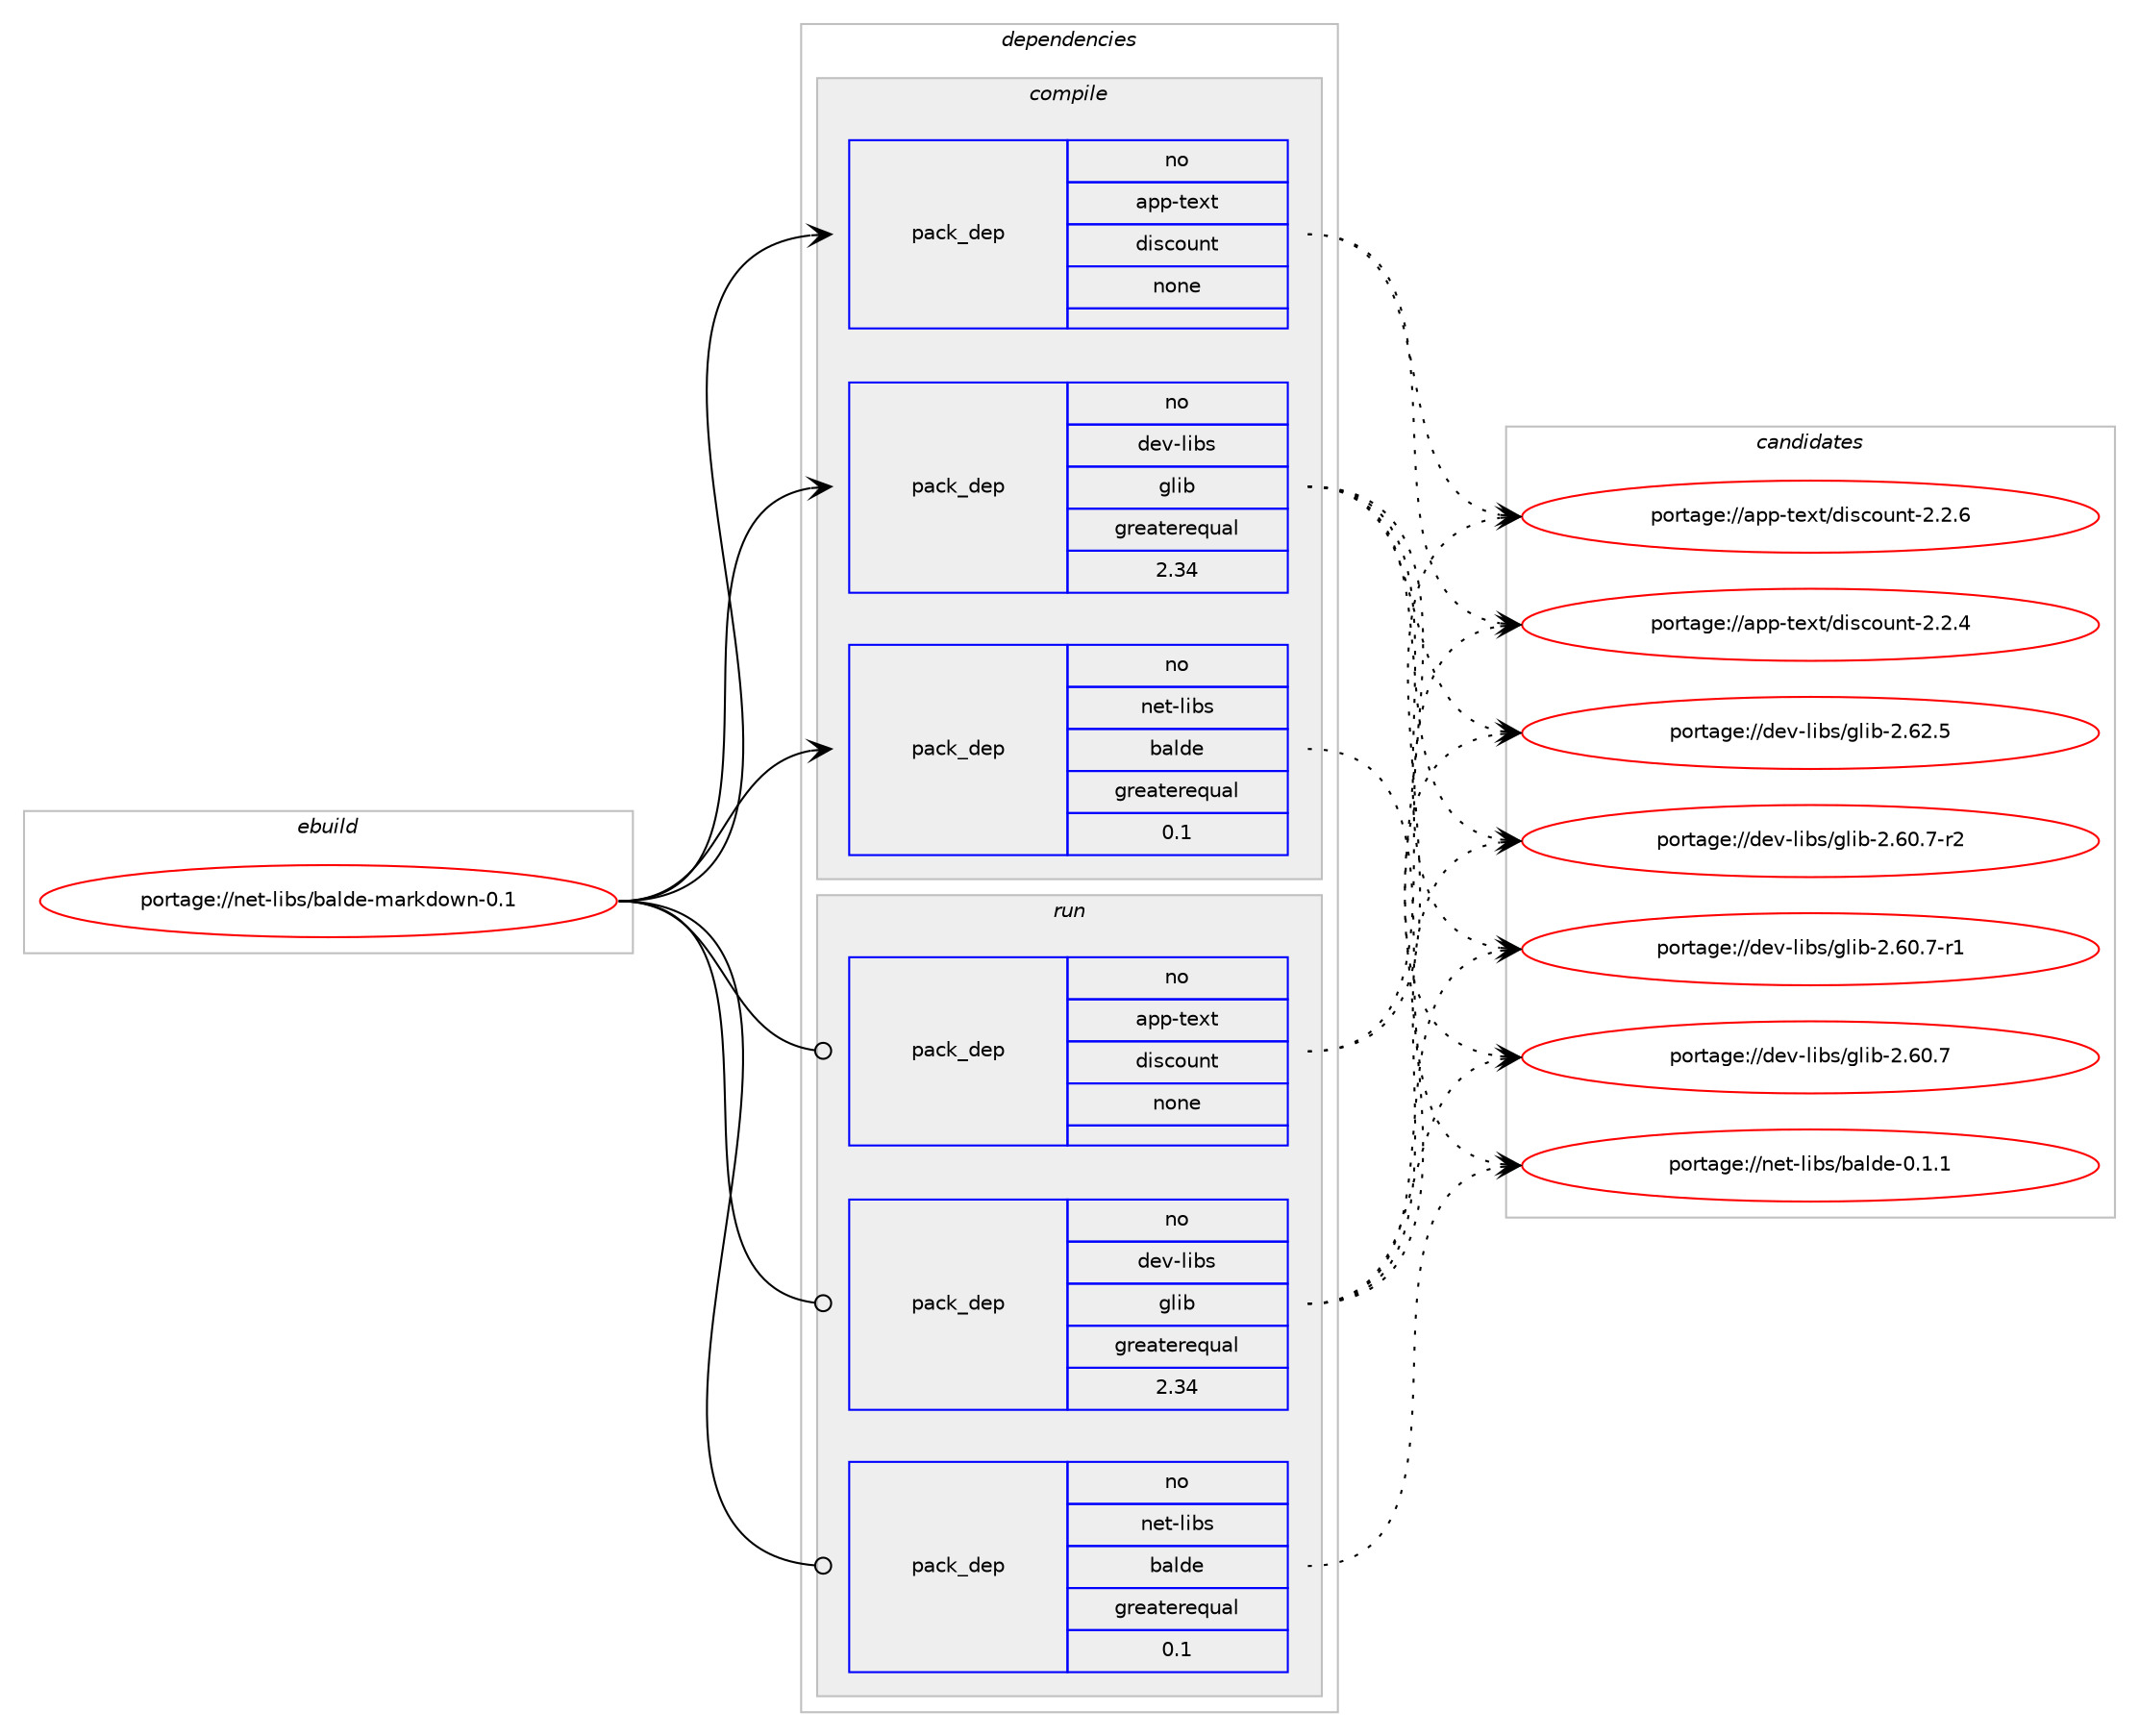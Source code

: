 digraph prolog {

# *************
# Graph options
# *************

newrank=true;
concentrate=true;
compound=true;
graph [rankdir=LR,fontname=Helvetica,fontsize=10,ranksep=1.5];#, ranksep=2.5, nodesep=0.2];
edge  [arrowhead=vee];
node  [fontname=Helvetica,fontsize=10];

# **********
# The ebuild
# **********

subgraph cluster_leftcol {
color=gray;
rank=same;
label=<<i>ebuild</i>>;
id [label="portage://net-libs/balde-markdown-0.1", color=red, width=4, href="../net-libs/balde-markdown-0.1.svg"];
}

# ****************
# The dependencies
# ****************

subgraph cluster_midcol {
color=gray;
label=<<i>dependencies</i>>;
subgraph cluster_compile {
fillcolor="#eeeeee";
style=filled;
label=<<i>compile</i>>;
subgraph pack46299 {
dependency59263 [label=<<TABLE BORDER="0" CELLBORDER="1" CELLSPACING="0" CELLPADDING="4" WIDTH="220"><TR><TD ROWSPAN="6" CELLPADDING="30">pack_dep</TD></TR><TR><TD WIDTH="110">no</TD></TR><TR><TD>app-text</TD></TR><TR><TD>discount</TD></TR><TR><TD>none</TD></TR><TR><TD></TD></TR></TABLE>>, shape=none, color=blue];
}
id:e -> dependency59263:w [weight=20,style="solid",arrowhead="vee"];
subgraph pack46300 {
dependency59264 [label=<<TABLE BORDER="0" CELLBORDER="1" CELLSPACING="0" CELLPADDING="4" WIDTH="220"><TR><TD ROWSPAN="6" CELLPADDING="30">pack_dep</TD></TR><TR><TD WIDTH="110">no</TD></TR><TR><TD>dev-libs</TD></TR><TR><TD>glib</TD></TR><TR><TD>greaterequal</TD></TR><TR><TD>2.34</TD></TR></TABLE>>, shape=none, color=blue];
}
id:e -> dependency59264:w [weight=20,style="solid",arrowhead="vee"];
subgraph pack46301 {
dependency59265 [label=<<TABLE BORDER="0" CELLBORDER="1" CELLSPACING="0" CELLPADDING="4" WIDTH="220"><TR><TD ROWSPAN="6" CELLPADDING="30">pack_dep</TD></TR><TR><TD WIDTH="110">no</TD></TR><TR><TD>net-libs</TD></TR><TR><TD>balde</TD></TR><TR><TD>greaterequal</TD></TR><TR><TD>0.1</TD></TR></TABLE>>, shape=none, color=blue];
}
id:e -> dependency59265:w [weight=20,style="solid",arrowhead="vee"];
}
subgraph cluster_compileandrun {
fillcolor="#eeeeee";
style=filled;
label=<<i>compile and run</i>>;
}
subgraph cluster_run {
fillcolor="#eeeeee";
style=filled;
label=<<i>run</i>>;
subgraph pack46302 {
dependency59266 [label=<<TABLE BORDER="0" CELLBORDER="1" CELLSPACING="0" CELLPADDING="4" WIDTH="220"><TR><TD ROWSPAN="6" CELLPADDING="30">pack_dep</TD></TR><TR><TD WIDTH="110">no</TD></TR><TR><TD>app-text</TD></TR><TR><TD>discount</TD></TR><TR><TD>none</TD></TR><TR><TD></TD></TR></TABLE>>, shape=none, color=blue];
}
id:e -> dependency59266:w [weight=20,style="solid",arrowhead="odot"];
subgraph pack46303 {
dependency59267 [label=<<TABLE BORDER="0" CELLBORDER="1" CELLSPACING="0" CELLPADDING="4" WIDTH="220"><TR><TD ROWSPAN="6" CELLPADDING="30">pack_dep</TD></TR><TR><TD WIDTH="110">no</TD></TR><TR><TD>dev-libs</TD></TR><TR><TD>glib</TD></TR><TR><TD>greaterequal</TD></TR><TR><TD>2.34</TD></TR></TABLE>>, shape=none, color=blue];
}
id:e -> dependency59267:w [weight=20,style="solid",arrowhead="odot"];
subgraph pack46304 {
dependency59268 [label=<<TABLE BORDER="0" CELLBORDER="1" CELLSPACING="0" CELLPADDING="4" WIDTH="220"><TR><TD ROWSPAN="6" CELLPADDING="30">pack_dep</TD></TR><TR><TD WIDTH="110">no</TD></TR><TR><TD>net-libs</TD></TR><TR><TD>balde</TD></TR><TR><TD>greaterequal</TD></TR><TR><TD>0.1</TD></TR></TABLE>>, shape=none, color=blue];
}
id:e -> dependency59268:w [weight=20,style="solid",arrowhead="odot"];
}
}

# **************
# The candidates
# **************

subgraph cluster_choices {
rank=same;
color=gray;
label=<<i>candidates</i>>;

subgraph choice46299 {
color=black;
nodesep=1;
choice97112112451161011201164710010511599111117110116455046504654 [label="portage://app-text/discount-2.2.6", color=red, width=4,href="../app-text/discount-2.2.6.svg"];
choice97112112451161011201164710010511599111117110116455046504652 [label="portage://app-text/discount-2.2.4", color=red, width=4,href="../app-text/discount-2.2.4.svg"];
dependency59263:e -> choice97112112451161011201164710010511599111117110116455046504654:w [style=dotted,weight="100"];
dependency59263:e -> choice97112112451161011201164710010511599111117110116455046504652:w [style=dotted,weight="100"];
}
subgraph choice46300 {
color=black;
nodesep=1;
choice1001011184510810598115471031081059845504654504653 [label="portage://dev-libs/glib-2.62.5", color=red, width=4,href="../dev-libs/glib-2.62.5.svg"];
choice10010111845108105981154710310810598455046544846554511450 [label="portage://dev-libs/glib-2.60.7-r2", color=red, width=4,href="../dev-libs/glib-2.60.7-r2.svg"];
choice10010111845108105981154710310810598455046544846554511449 [label="portage://dev-libs/glib-2.60.7-r1", color=red, width=4,href="../dev-libs/glib-2.60.7-r1.svg"];
choice1001011184510810598115471031081059845504654484655 [label="portage://dev-libs/glib-2.60.7", color=red, width=4,href="../dev-libs/glib-2.60.7.svg"];
dependency59264:e -> choice1001011184510810598115471031081059845504654504653:w [style=dotted,weight="100"];
dependency59264:e -> choice10010111845108105981154710310810598455046544846554511450:w [style=dotted,weight="100"];
dependency59264:e -> choice10010111845108105981154710310810598455046544846554511449:w [style=dotted,weight="100"];
dependency59264:e -> choice1001011184510810598115471031081059845504654484655:w [style=dotted,weight="100"];
}
subgraph choice46301 {
color=black;
nodesep=1;
choice1101011164510810598115479897108100101454846494649 [label="portage://net-libs/balde-0.1.1", color=red, width=4,href="../net-libs/balde-0.1.1.svg"];
dependency59265:e -> choice1101011164510810598115479897108100101454846494649:w [style=dotted,weight="100"];
}
subgraph choice46302 {
color=black;
nodesep=1;
choice97112112451161011201164710010511599111117110116455046504654 [label="portage://app-text/discount-2.2.6", color=red, width=4,href="../app-text/discount-2.2.6.svg"];
choice97112112451161011201164710010511599111117110116455046504652 [label="portage://app-text/discount-2.2.4", color=red, width=4,href="../app-text/discount-2.2.4.svg"];
dependency59266:e -> choice97112112451161011201164710010511599111117110116455046504654:w [style=dotted,weight="100"];
dependency59266:e -> choice97112112451161011201164710010511599111117110116455046504652:w [style=dotted,weight="100"];
}
subgraph choice46303 {
color=black;
nodesep=1;
choice1001011184510810598115471031081059845504654504653 [label="portage://dev-libs/glib-2.62.5", color=red, width=4,href="../dev-libs/glib-2.62.5.svg"];
choice10010111845108105981154710310810598455046544846554511450 [label="portage://dev-libs/glib-2.60.7-r2", color=red, width=4,href="../dev-libs/glib-2.60.7-r2.svg"];
choice10010111845108105981154710310810598455046544846554511449 [label="portage://dev-libs/glib-2.60.7-r1", color=red, width=4,href="../dev-libs/glib-2.60.7-r1.svg"];
choice1001011184510810598115471031081059845504654484655 [label="portage://dev-libs/glib-2.60.7", color=red, width=4,href="../dev-libs/glib-2.60.7.svg"];
dependency59267:e -> choice1001011184510810598115471031081059845504654504653:w [style=dotted,weight="100"];
dependency59267:e -> choice10010111845108105981154710310810598455046544846554511450:w [style=dotted,weight="100"];
dependency59267:e -> choice10010111845108105981154710310810598455046544846554511449:w [style=dotted,weight="100"];
dependency59267:e -> choice1001011184510810598115471031081059845504654484655:w [style=dotted,weight="100"];
}
subgraph choice46304 {
color=black;
nodesep=1;
choice1101011164510810598115479897108100101454846494649 [label="portage://net-libs/balde-0.1.1", color=red, width=4,href="../net-libs/balde-0.1.1.svg"];
dependency59268:e -> choice1101011164510810598115479897108100101454846494649:w [style=dotted,weight="100"];
}
}

}
